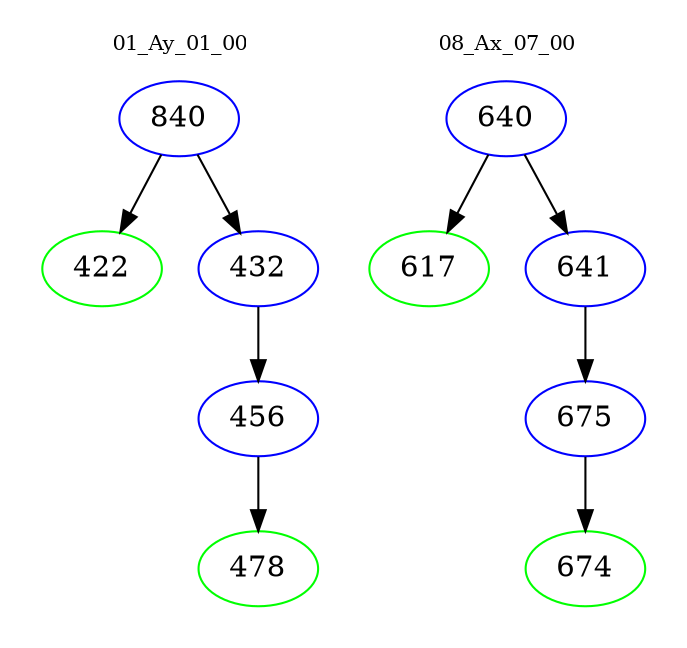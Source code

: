 digraph{
subgraph cluster_0 {
color = white
label = "01_Ay_01_00";
fontsize=10;
T0_840 [label="840", color="blue"]
T0_840 -> T0_422 [color="black"]
T0_422 [label="422", color="green"]
T0_840 -> T0_432 [color="black"]
T0_432 [label="432", color="blue"]
T0_432 -> T0_456 [color="black"]
T0_456 [label="456", color="blue"]
T0_456 -> T0_478 [color="black"]
T0_478 [label="478", color="green"]
}
subgraph cluster_1 {
color = white
label = "08_Ax_07_00";
fontsize=10;
T1_640 [label="640", color="blue"]
T1_640 -> T1_617 [color="black"]
T1_617 [label="617", color="green"]
T1_640 -> T1_641 [color="black"]
T1_641 [label="641", color="blue"]
T1_641 -> T1_675 [color="black"]
T1_675 [label="675", color="blue"]
T1_675 -> T1_674 [color="black"]
T1_674 [label="674", color="green"]
}
}
